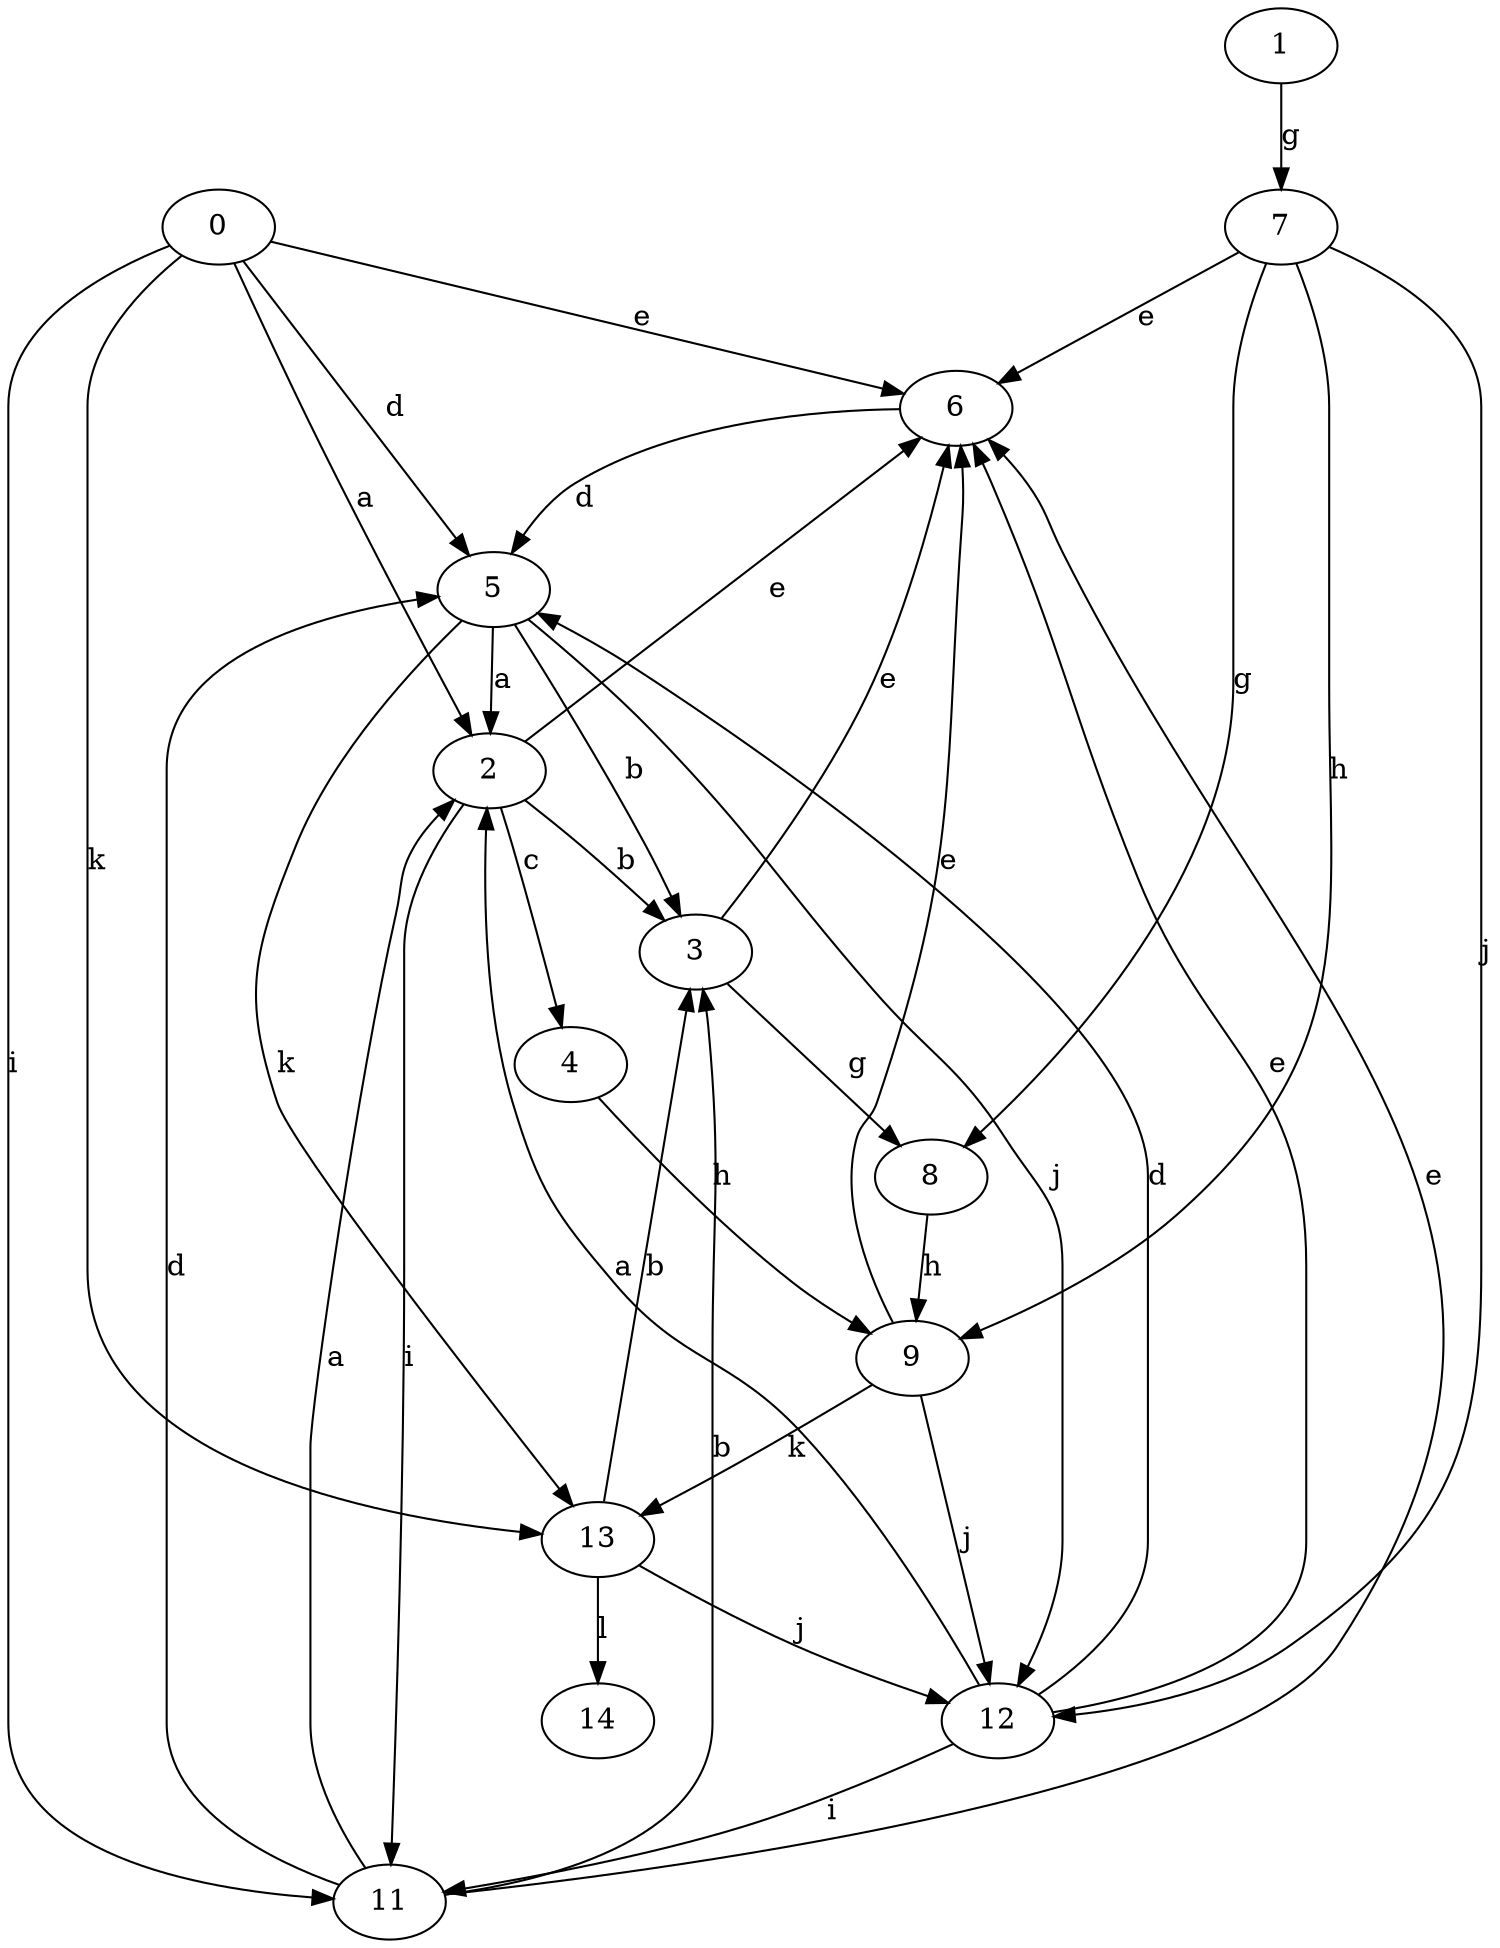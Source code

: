 strict digraph  {
1;
2;
3;
4;
5;
6;
7;
8;
9;
0;
11;
12;
13;
14;
1 -> 7  [label=g];
2 -> 3  [label=b];
2 -> 4  [label=c];
2 -> 6  [label=e];
2 -> 11  [label=i];
3 -> 6  [label=e];
3 -> 8  [label=g];
4 -> 9  [label=h];
5 -> 2  [label=a];
5 -> 3  [label=b];
5 -> 12  [label=j];
5 -> 13  [label=k];
6 -> 5  [label=d];
7 -> 6  [label=e];
7 -> 8  [label=g];
7 -> 9  [label=h];
7 -> 12  [label=j];
8 -> 9  [label=h];
9 -> 6  [label=e];
9 -> 12  [label=j];
9 -> 13  [label=k];
0 -> 2  [label=a];
0 -> 5  [label=d];
0 -> 6  [label=e];
0 -> 11  [label=i];
0 -> 13  [label=k];
11 -> 2  [label=a];
11 -> 3  [label=b];
11 -> 5  [label=d];
11 -> 6  [label=e];
12 -> 2  [label=a];
12 -> 5  [label=d];
12 -> 6  [label=e];
12 -> 11  [label=i];
13 -> 3  [label=b];
13 -> 12  [label=j];
13 -> 14  [label=l];
}
